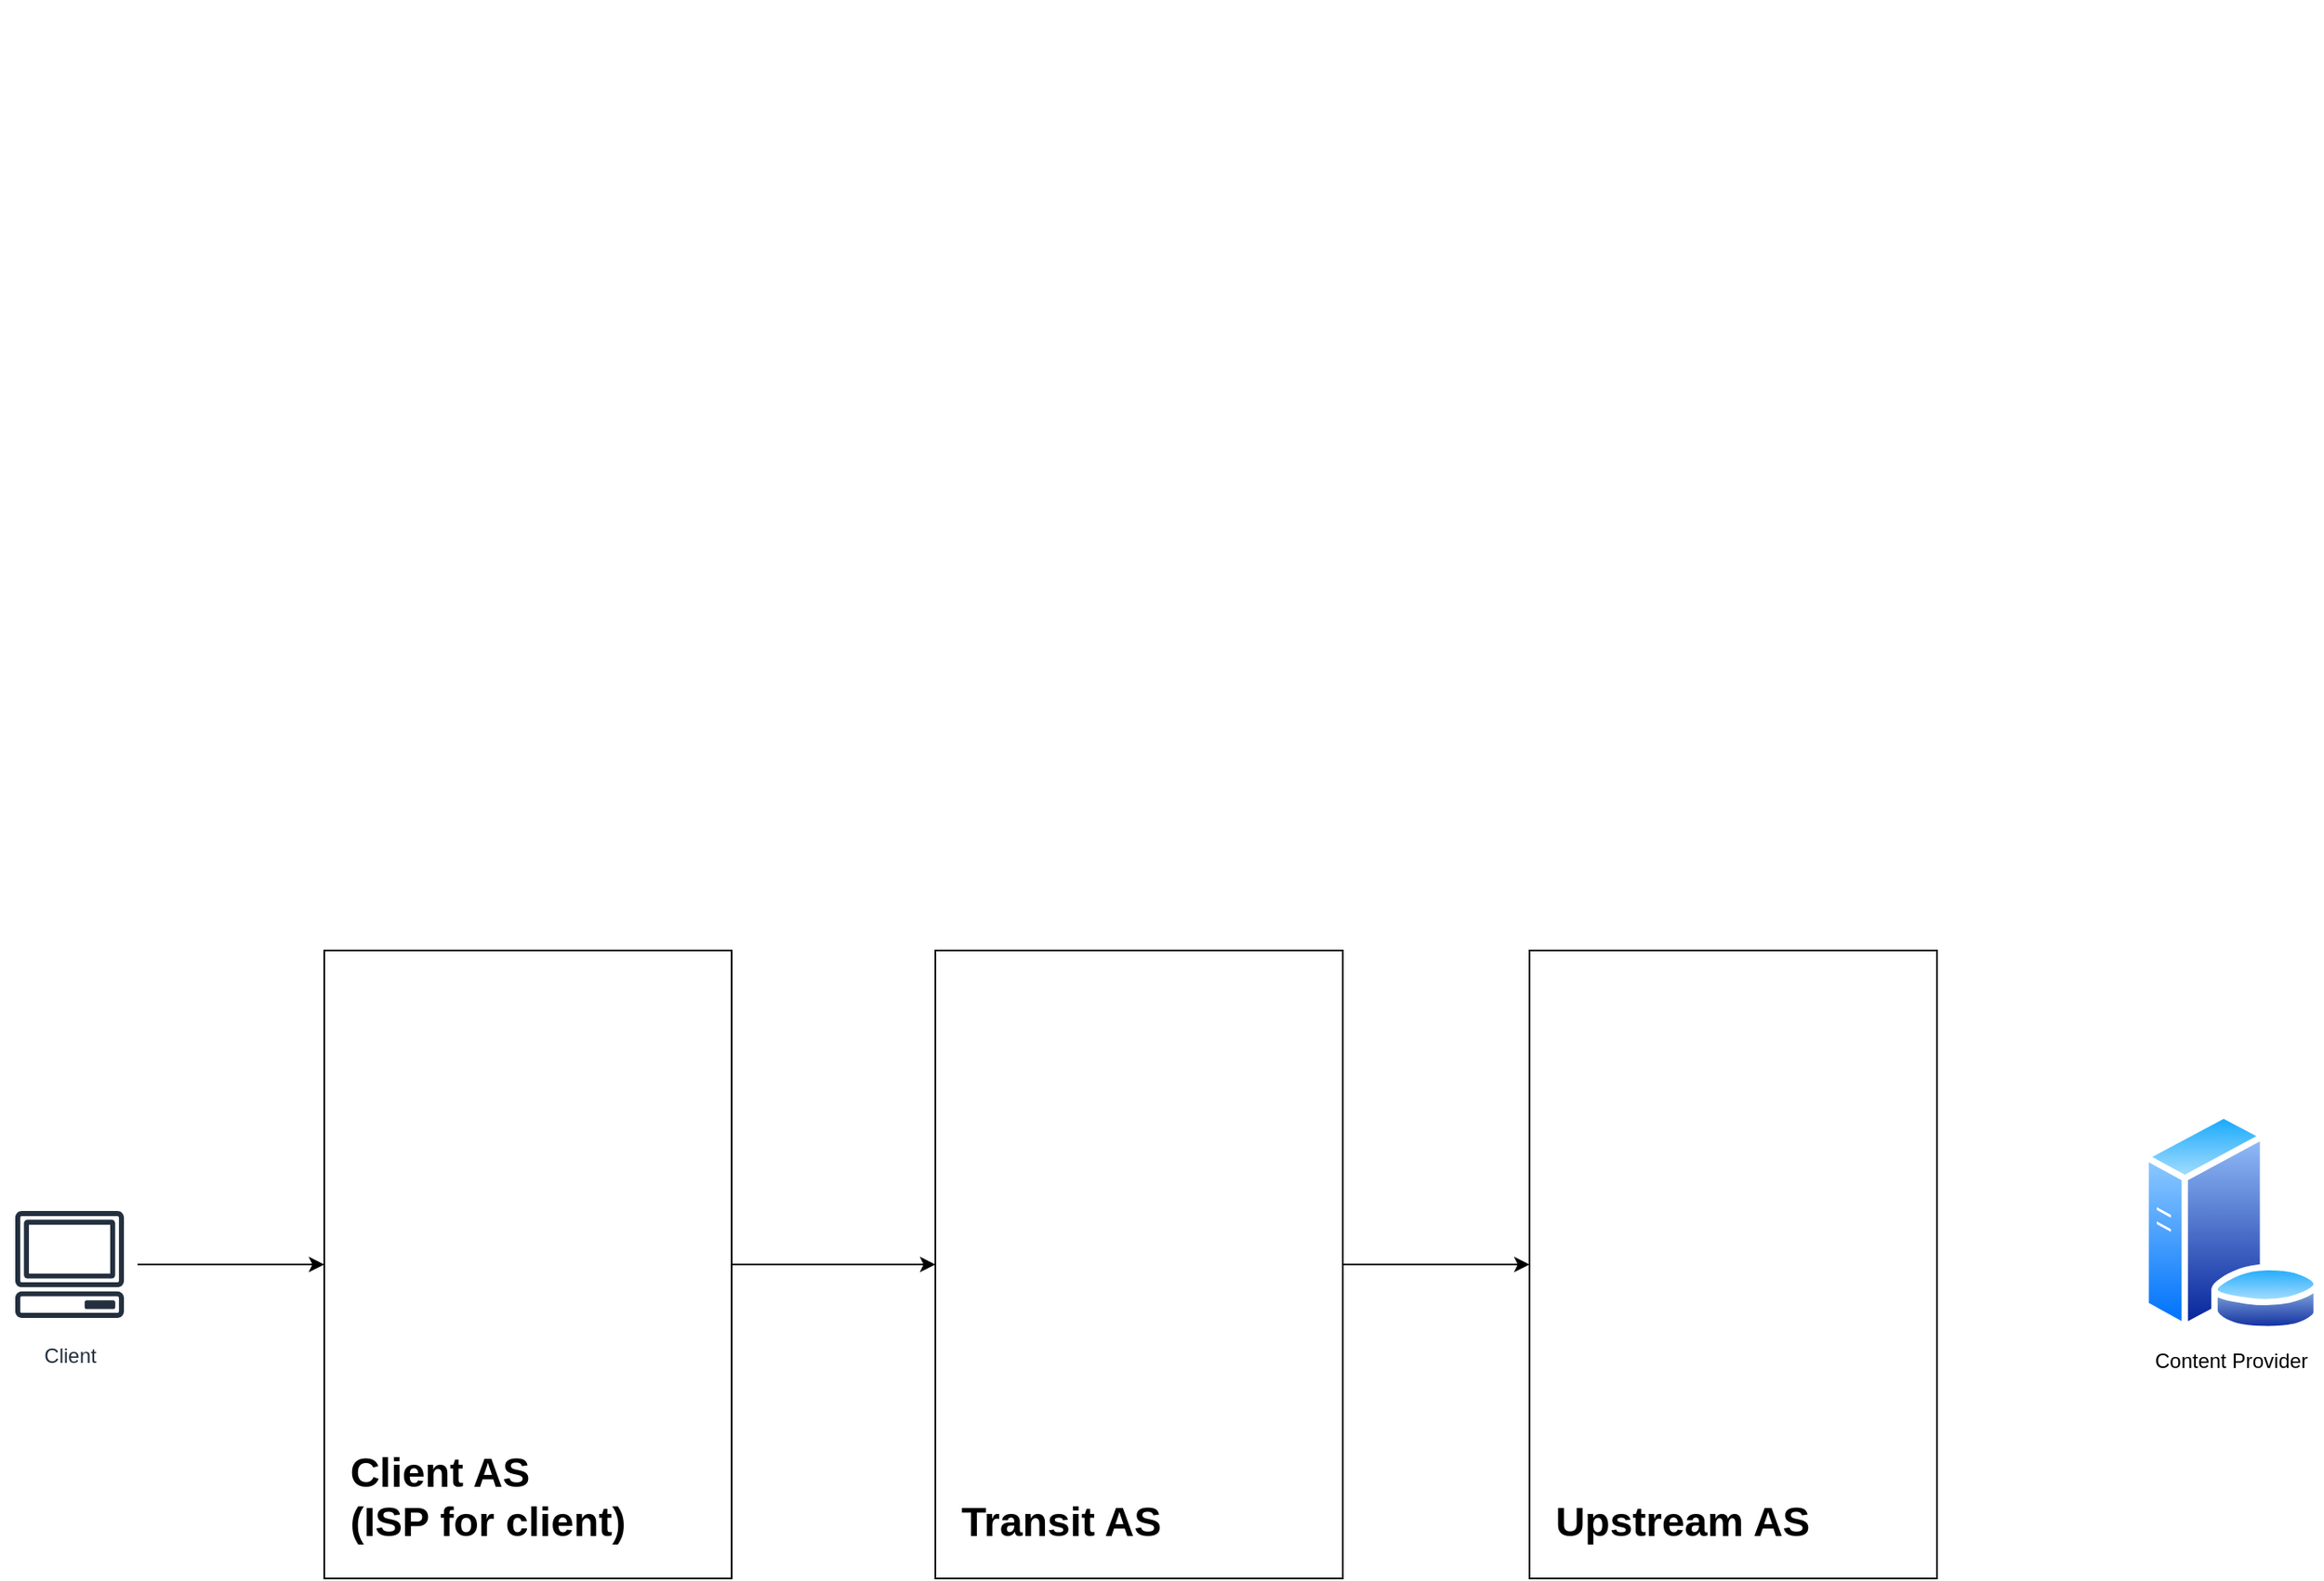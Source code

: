 <mxfile version="27.0.4">
  <diagram name="Page-1" id="fsPeMJHu-EfQhT_ylziV">
    <mxGraphModel dx="1791" dy="1036" grid="1" gridSize="10" guides="1" tooltips="1" connect="1" arrows="1" fold="1" page="0" pageScale="1" pageWidth="850" pageHeight="1100" math="0" shadow="0">
      <root>
        <mxCell id="0" />
        <mxCell id="1" parent="0" />
        <mxCell id="kL62APcaQO3cqdGzzoky-1" value="" style="shape=image;verticalLabelPosition=bottom;labelBackgroundColor=default;verticalAlign=top;aspect=fixed;imageAspect=0;image=https://user-images.githubusercontent.com/77579794/183524619-3f9b9520-3302-4bd7-8677-d294d2cde792.png;" vertex="1" parent="1">
          <mxGeometry x="190" y="160" width="1030" height="527.02" as="geometry" />
        </mxCell>
        <mxCell id="kL62APcaQO3cqdGzzoky-6" value="" style="edgeStyle=orthogonalEdgeStyle;rounded=0;orthogonalLoop=1;jettySize=auto;html=1;" edge="1" parent="1" source="kL62APcaQO3cqdGzzoky-3" target="kL62APcaQO3cqdGzzoky-5">
          <mxGeometry relative="1" as="geometry" />
        </mxCell>
        <mxCell id="kL62APcaQO3cqdGzzoky-3" value="&amp;nbsp;&lt;h1 align=&quot;left&quot;&gt;&amp;nbsp; Client AS&lt;br&gt;&amp;nbsp; (ISP for client)&lt;br&gt;&lt;/h1&gt;" style="rounded=0;whiteSpace=wrap;html=1;align=left;verticalAlign=bottom;fillColor=none;" vertex="1" parent="1">
          <mxGeometry x="70" y="720" width="240" height="370" as="geometry" />
        </mxCell>
        <mxCell id="kL62APcaQO3cqdGzzoky-8" value="" style="edgeStyle=orthogonalEdgeStyle;rounded=0;orthogonalLoop=1;jettySize=auto;html=1;" edge="1" parent="1" source="kL62APcaQO3cqdGzzoky-5" target="kL62APcaQO3cqdGzzoky-7">
          <mxGeometry relative="1" as="geometry" />
        </mxCell>
        <mxCell id="kL62APcaQO3cqdGzzoky-5" value="&amp;nbsp;&lt;h1 align=&quot;left&quot;&gt;&amp;nbsp; Transit AS&lt;/h1&gt;" style="rounded=0;whiteSpace=wrap;html=1;align=left;verticalAlign=bottom;fillColor=none;" vertex="1" parent="1">
          <mxGeometry x="430" y="720" width="240" height="370" as="geometry" />
        </mxCell>
        <mxCell id="kL62APcaQO3cqdGzzoky-7" value="&amp;nbsp;&lt;h1 align=&quot;left&quot;&gt;&amp;nbsp; Upstream AS&lt;/h1&gt;" style="rounded=0;whiteSpace=wrap;html=1;align=left;verticalAlign=bottom;fillColor=none;" vertex="1" parent="1">
          <mxGeometry x="780" y="720" width="240" height="370" as="geometry" />
        </mxCell>
        <mxCell id="kL62APcaQO3cqdGzzoky-10" style="edgeStyle=orthogonalEdgeStyle;rounded=0;orthogonalLoop=1;jettySize=auto;html=1;" edge="1" parent="1" source="kL62APcaQO3cqdGzzoky-9" target="kL62APcaQO3cqdGzzoky-3">
          <mxGeometry relative="1" as="geometry" />
        </mxCell>
        <mxCell id="kL62APcaQO3cqdGzzoky-9" value="Client" style="sketch=0;outlineConnect=0;fontColor=#232F3E;gradientColor=none;strokeColor=#232F3E;fillColor=#ffffff;dashed=0;verticalLabelPosition=bottom;verticalAlign=top;align=center;html=1;fontSize=12;fontStyle=0;aspect=fixed;shape=mxgraph.aws4.resourceIcon;resIcon=mxgraph.aws4.client;" vertex="1" parent="1">
          <mxGeometry x="-120" y="865" width="80" height="80" as="geometry" />
        </mxCell>
        <mxCell id="kL62APcaQO3cqdGzzoky-12" value="Content Provider" style="image;aspect=fixed;perimeter=ellipsePerimeter;html=1;align=center;shadow=0;dashed=0;spacingTop=3;image=img/lib/active_directory/database_server.svg;" vertex="1" parent="1">
          <mxGeometry x="1140" y="815" width="106.6" height="130" as="geometry" />
        </mxCell>
      </root>
    </mxGraphModel>
  </diagram>
</mxfile>
